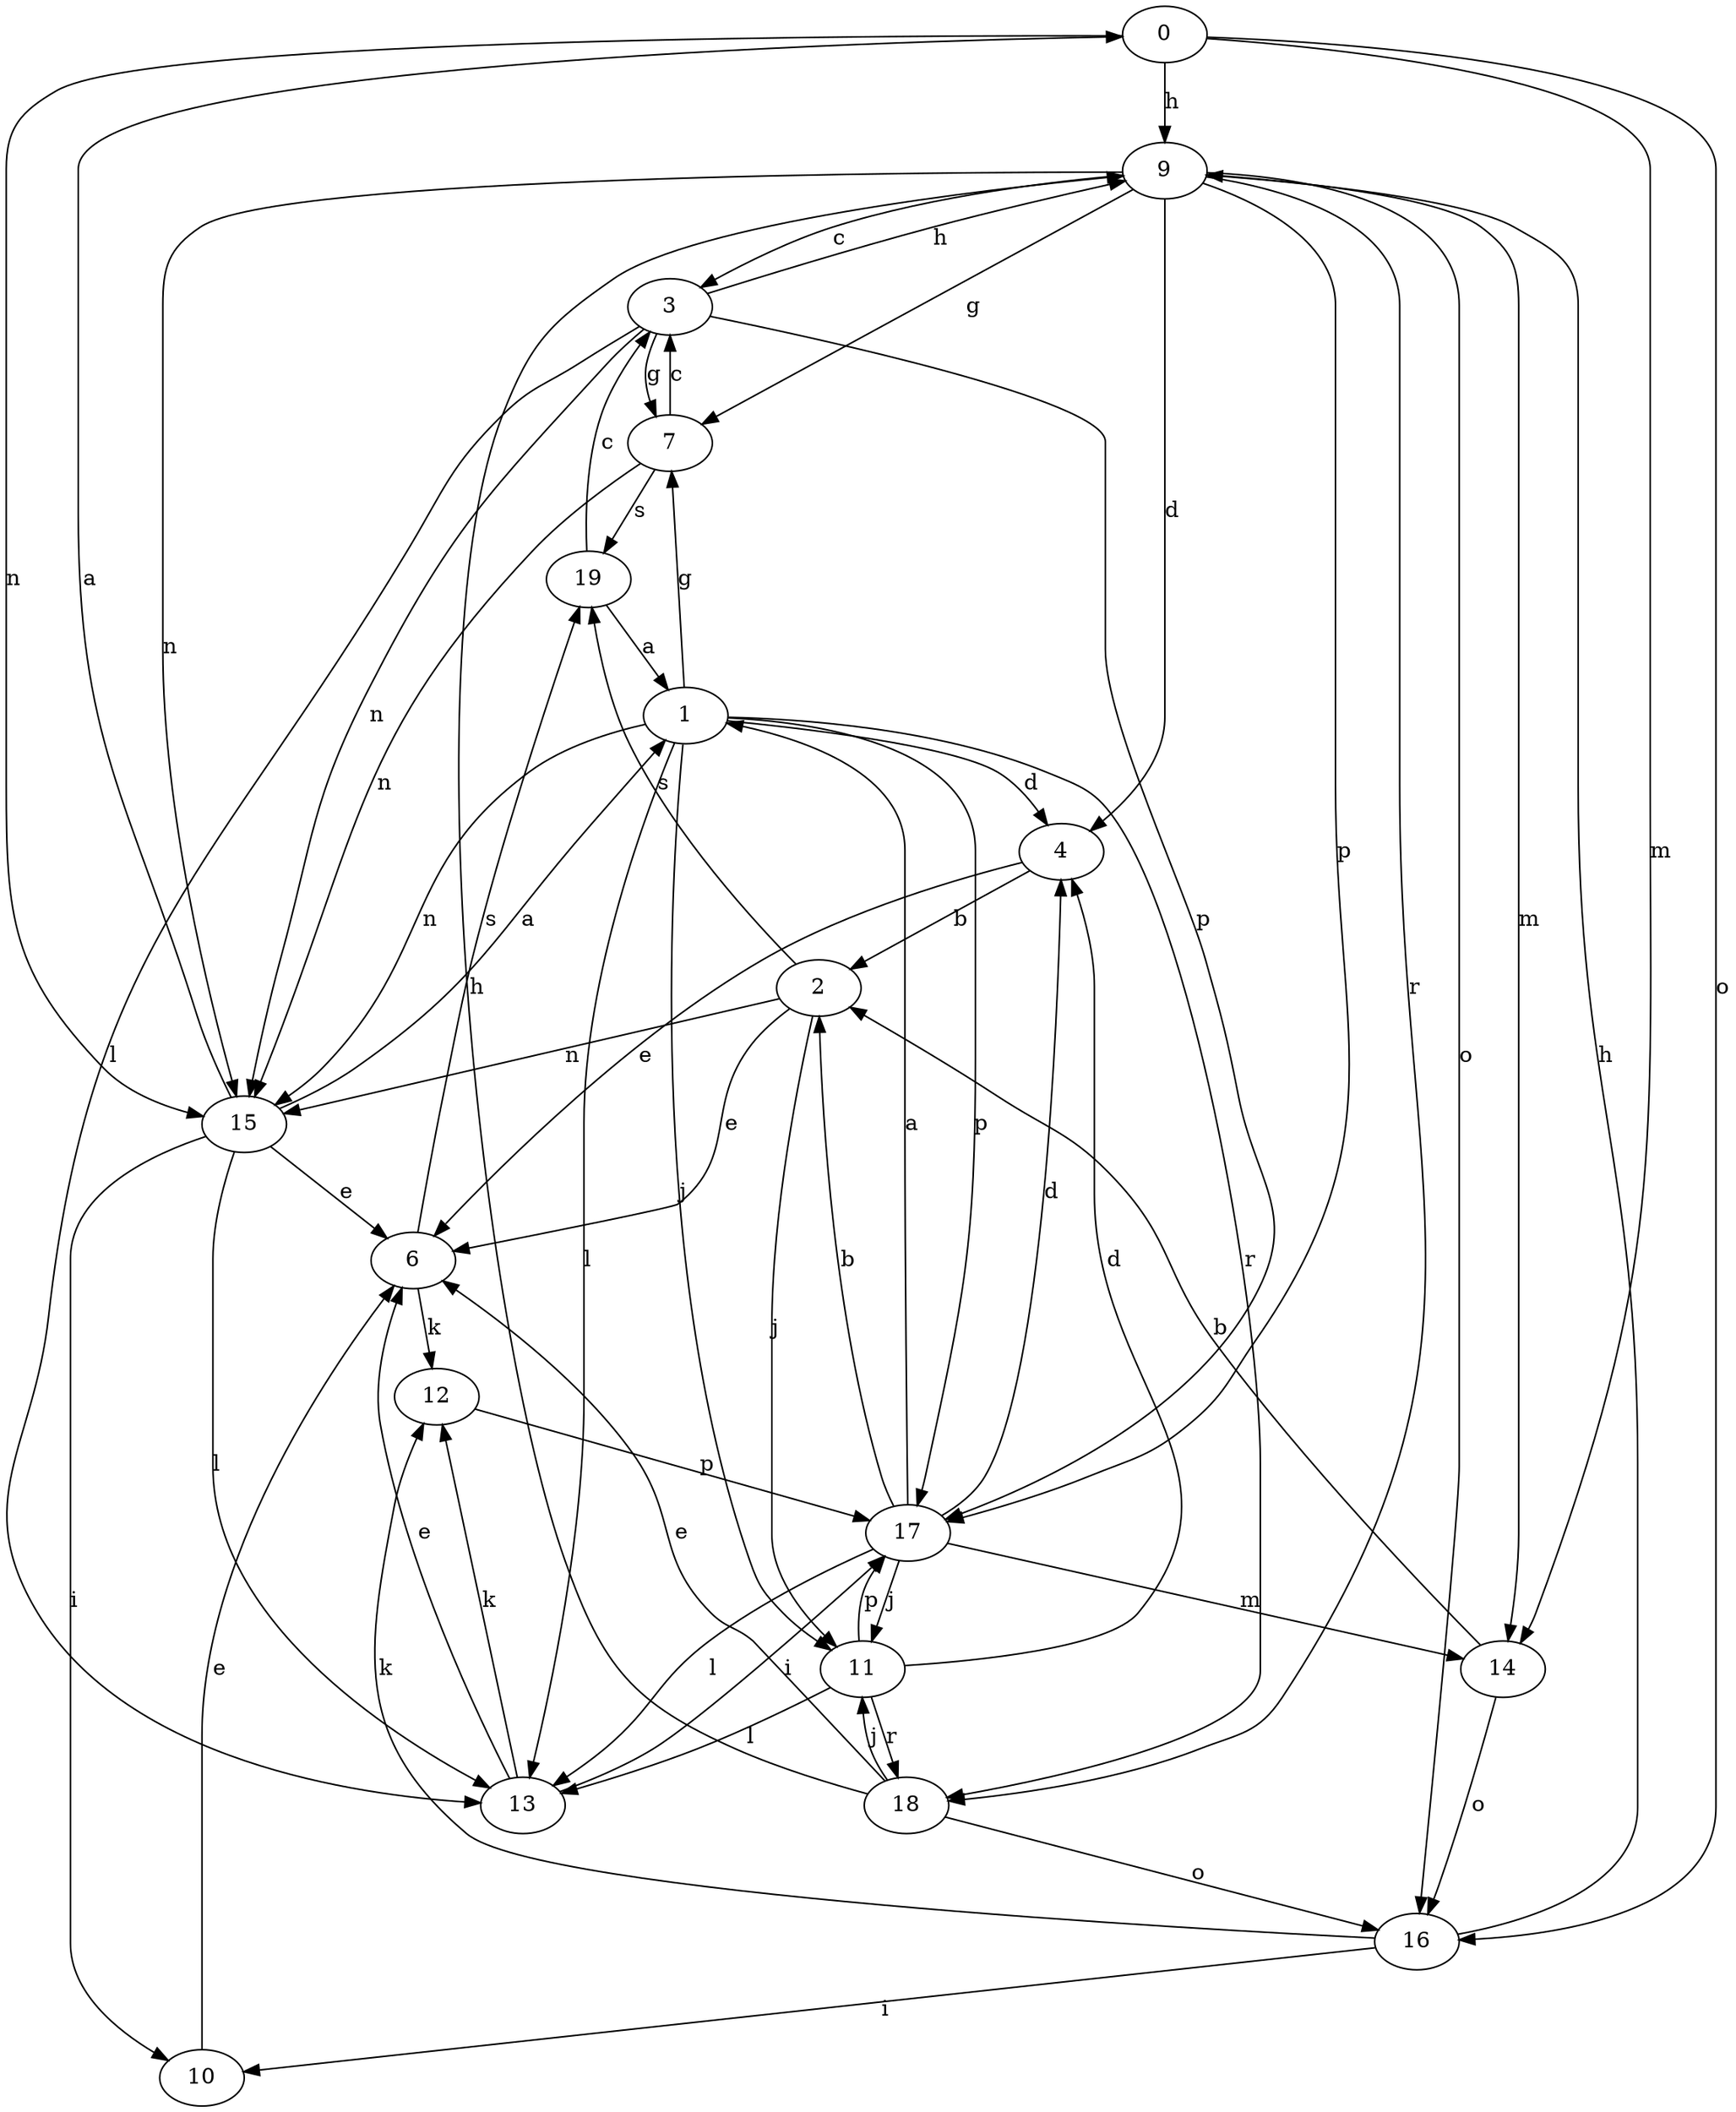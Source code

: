 strict digraph  {
0;
1;
2;
3;
4;
6;
7;
9;
10;
11;
12;
13;
14;
15;
16;
17;
18;
19;
0 -> 9  [label=h];
0 -> 14  [label=m];
0 -> 15  [label=n];
0 -> 16  [label=o];
1 -> 4  [label=d];
1 -> 7  [label=g];
1 -> 11  [label=j];
1 -> 13  [label=l];
1 -> 15  [label=n];
1 -> 17  [label=p];
1 -> 18  [label=r];
2 -> 6  [label=e];
2 -> 11  [label=j];
2 -> 15  [label=n];
2 -> 19  [label=s];
3 -> 7  [label=g];
3 -> 9  [label=h];
3 -> 13  [label=l];
3 -> 15  [label=n];
3 -> 17  [label=p];
4 -> 2  [label=b];
4 -> 6  [label=e];
6 -> 12  [label=k];
6 -> 19  [label=s];
7 -> 3  [label=c];
7 -> 15  [label=n];
7 -> 19  [label=s];
9 -> 3  [label=c];
9 -> 4  [label=d];
9 -> 7  [label=g];
9 -> 14  [label=m];
9 -> 15  [label=n];
9 -> 16  [label=o];
9 -> 17  [label=p];
9 -> 18  [label=r];
10 -> 6  [label=e];
11 -> 4  [label=d];
11 -> 13  [label=l];
11 -> 17  [label=p];
11 -> 18  [label=r];
12 -> 17  [label=p];
13 -> 6  [label=e];
13 -> 12  [label=k];
13 -> 17  [label=i];
14 -> 2  [label=b];
14 -> 16  [label=o];
15 -> 0  [label=a];
15 -> 1  [label=a];
15 -> 6  [label=e];
15 -> 10  [label=i];
15 -> 13  [label=l];
16 -> 9  [label=h];
16 -> 10  [label=i];
16 -> 12  [label=k];
17 -> 1  [label=a];
17 -> 2  [label=b];
17 -> 4  [label=d];
17 -> 11  [label=j];
17 -> 13  [label=l];
17 -> 14  [label=m];
18 -> 6  [label=e];
18 -> 9  [label=h];
18 -> 11  [label=j];
18 -> 16  [label=o];
19 -> 1  [label=a];
19 -> 3  [label=c];
}
